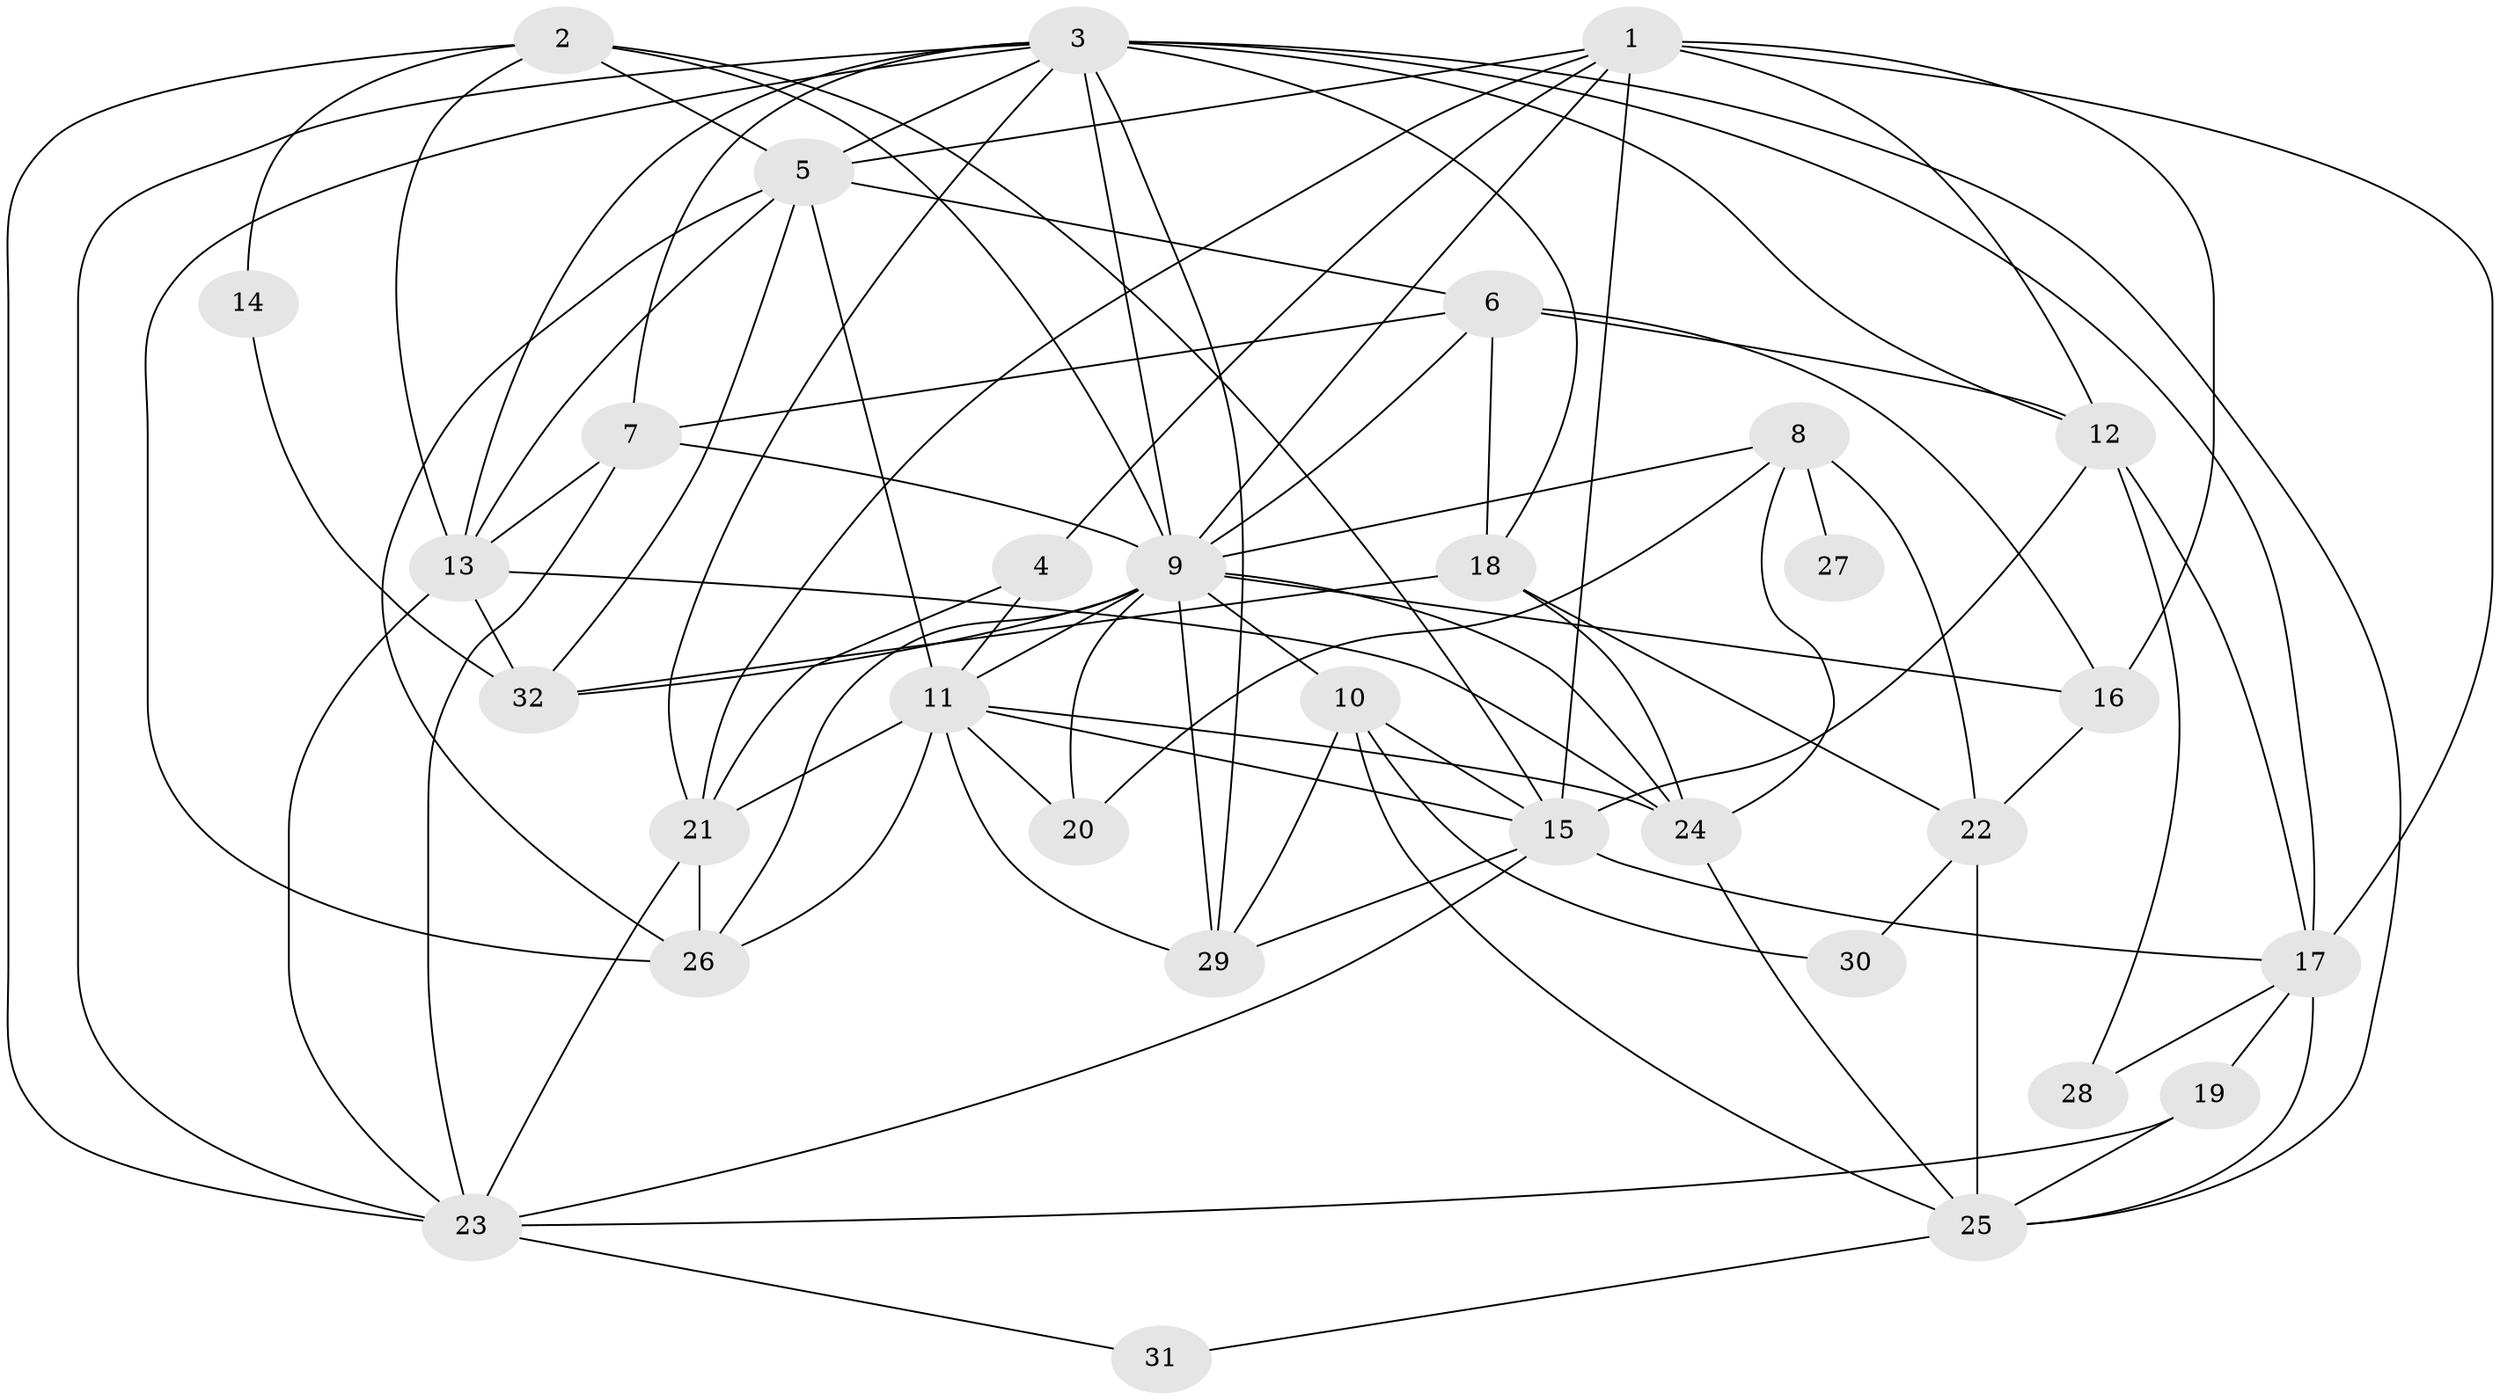 // original degree distribution, {3: 0.27848101265822783, 6: 0.08860759493670886, 4: 0.3670886075949367, 5: 0.12658227848101267, 2: 0.08860759493670886, 7: 0.05063291139240506}
// Generated by graph-tools (version 1.1) at 2025/51/03/04/25 22:51:08]
// undirected, 32 vertices, 90 edges
graph export_dot {
  node [color=gray90,style=filled];
  1;
  2;
  3;
  4;
  5;
  6;
  7;
  8;
  9;
  10;
  11;
  12;
  13;
  14;
  15;
  16;
  17;
  18;
  19;
  20;
  21;
  22;
  23;
  24;
  25;
  26;
  27;
  28;
  29;
  30;
  31;
  32;
  1 -- 4 [weight=1.0];
  1 -- 5 [weight=1.0];
  1 -- 9 [weight=1.0];
  1 -- 12 [weight=1.0];
  1 -- 15 [weight=1.0];
  1 -- 16 [weight=1.0];
  1 -- 17 [weight=1.0];
  1 -- 21 [weight=1.0];
  2 -- 5 [weight=1.0];
  2 -- 9 [weight=1.0];
  2 -- 13 [weight=1.0];
  2 -- 14 [weight=1.0];
  2 -- 15 [weight=1.0];
  2 -- 23 [weight=1.0];
  3 -- 5 [weight=1.0];
  3 -- 7 [weight=1.0];
  3 -- 9 [weight=2.0];
  3 -- 12 [weight=1.0];
  3 -- 13 [weight=2.0];
  3 -- 17 [weight=1.0];
  3 -- 18 [weight=1.0];
  3 -- 21 [weight=1.0];
  3 -- 23 [weight=1.0];
  3 -- 25 [weight=1.0];
  3 -- 26 [weight=1.0];
  3 -- 29 [weight=1.0];
  4 -- 11 [weight=1.0];
  4 -- 21 [weight=1.0];
  5 -- 6 [weight=3.0];
  5 -- 11 [weight=1.0];
  5 -- 13 [weight=1.0];
  5 -- 26 [weight=1.0];
  5 -- 32 [weight=2.0];
  6 -- 7 [weight=1.0];
  6 -- 9 [weight=1.0];
  6 -- 12 [weight=1.0];
  6 -- 16 [weight=2.0];
  6 -- 18 [weight=1.0];
  7 -- 9 [weight=3.0];
  7 -- 13 [weight=1.0];
  7 -- 23 [weight=1.0];
  8 -- 9 [weight=1.0];
  8 -- 20 [weight=1.0];
  8 -- 22 [weight=1.0];
  8 -- 24 [weight=1.0];
  8 -- 27 [weight=2.0];
  9 -- 10 [weight=1.0];
  9 -- 11 [weight=1.0];
  9 -- 16 [weight=1.0];
  9 -- 20 [weight=1.0];
  9 -- 24 [weight=3.0];
  9 -- 26 [weight=1.0];
  9 -- 29 [weight=2.0];
  9 -- 32 [weight=1.0];
  10 -- 15 [weight=2.0];
  10 -- 25 [weight=1.0];
  10 -- 29 [weight=1.0];
  10 -- 30 [weight=1.0];
  11 -- 15 [weight=2.0];
  11 -- 20 [weight=1.0];
  11 -- 21 [weight=1.0];
  11 -- 24 [weight=1.0];
  11 -- 26 [weight=1.0];
  11 -- 29 [weight=1.0];
  12 -- 15 [weight=1.0];
  12 -- 17 [weight=1.0];
  12 -- 28 [weight=1.0];
  13 -- 23 [weight=1.0];
  13 -- 24 [weight=1.0];
  13 -- 32 [weight=1.0];
  14 -- 32 [weight=1.0];
  15 -- 17 [weight=1.0];
  15 -- 23 [weight=1.0];
  15 -- 29 [weight=1.0];
  16 -- 22 [weight=1.0];
  17 -- 19 [weight=1.0];
  17 -- 25 [weight=2.0];
  17 -- 28 [weight=1.0];
  18 -- 22 [weight=1.0];
  18 -- 24 [weight=1.0];
  18 -- 32 [weight=1.0];
  19 -- 23 [weight=1.0];
  19 -- 25 [weight=1.0];
  21 -- 23 [weight=1.0];
  21 -- 26 [weight=2.0];
  22 -- 25 [weight=2.0];
  22 -- 30 [weight=1.0];
  23 -- 31 [weight=1.0];
  24 -- 25 [weight=1.0];
  25 -- 31 [weight=1.0];
}
